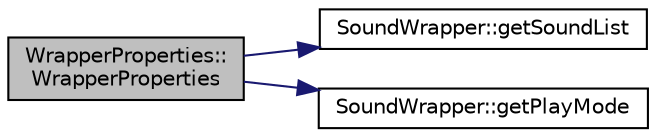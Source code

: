 digraph "WrapperProperties::WrapperProperties"
{
 // LATEX_PDF_SIZE
  edge [fontname="Helvetica",fontsize="10",labelfontname="Helvetica",labelfontsize="10"];
  node [fontname="Helvetica",fontsize="10",shape=record];
  rankdir="LR";
  Node0 [label="WrapperProperties::\lWrapperProperties",height=0.2,width=0.4,color="black", fillcolor="grey75", style="filled", fontcolor="black",tooltip="Constructor of the \"Sound Entry Editor\" UI."];
  Node0 -> Node1 [color="midnightblue",fontsize="10",style="solid",fontname="Helvetica"];
  Node1 [label="SoundWrapper::getSoundList",height=0.2,width=0.4,color="black", fillcolor="white", style="filled",URL="$class_sound_wrapper.html#ad6611190dfaf0f92f1edc87dea82f40f",tooltip=" "];
  Node0 -> Node2 [color="midnightblue",fontsize="10",style="solid",fontname="Helvetica"];
  Node2 [label="SoundWrapper::getPlayMode",height=0.2,width=0.4,color="black", fillcolor="white", style="filled",URL="$class_sound_wrapper.html#a16370de16e4df5a8f4fe32c71cddf183",tooltip=" "];
}
